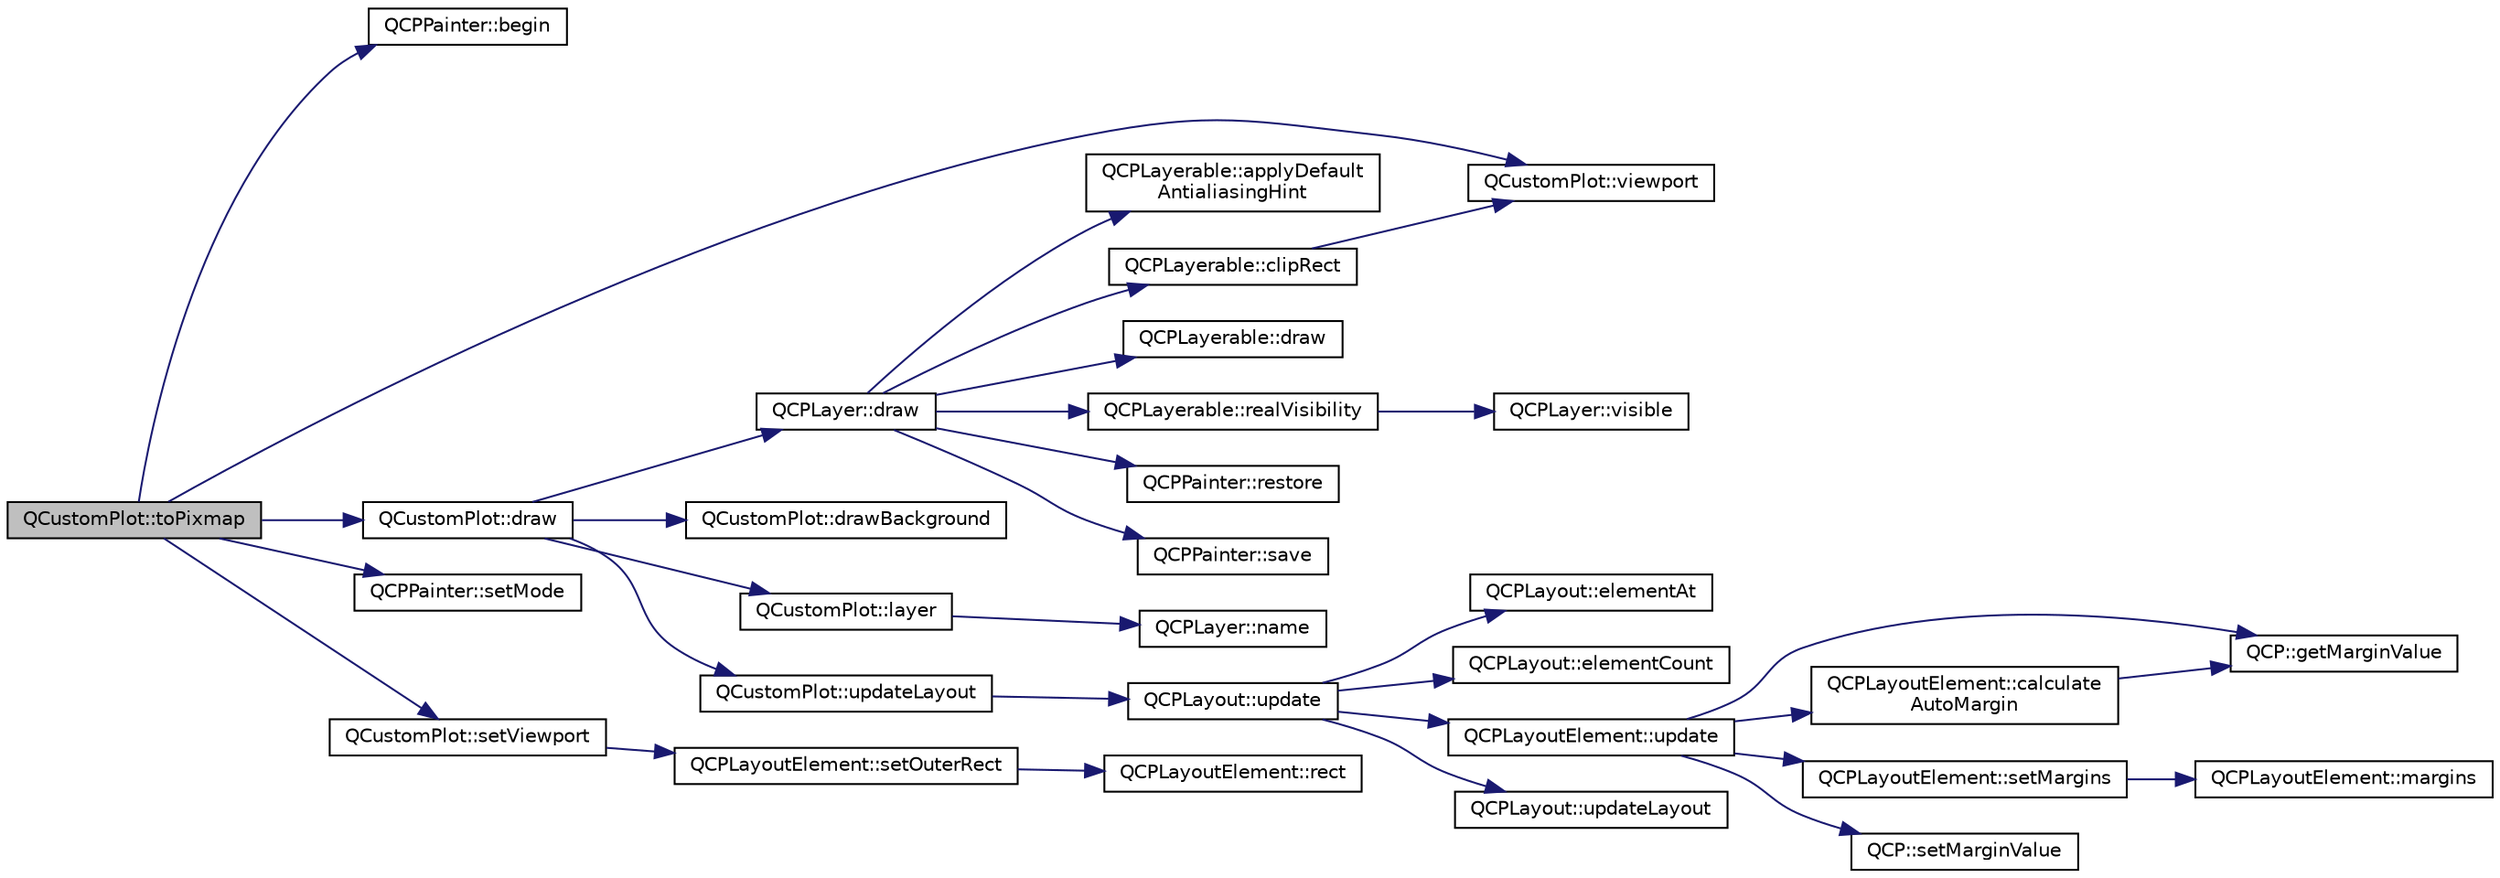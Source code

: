 digraph "QCustomPlot::toPixmap"
{
 // LATEX_PDF_SIZE
  edge [fontname="Helvetica",fontsize="10",labelfontname="Helvetica",labelfontsize="10"];
  node [fontname="Helvetica",fontsize="10",shape=record];
  rankdir="LR";
  Node1 [label="QCustomPlot::toPixmap",height=0.2,width=0.4,color="black", fillcolor="grey75", style="filled", fontcolor="black",tooltip=" "];
  Node1 -> Node2 [color="midnightblue",fontsize="10",style="solid",fontname="Helvetica"];
  Node2 [label="QCPPainter::begin",height=0.2,width=0.4,color="black", fillcolor="white", style="filled",URL="$classQCPPainter.html#a0a41146ccd619dceab6e25ec7b46b044",tooltip=" "];
  Node1 -> Node3 [color="midnightblue",fontsize="10",style="solid",fontname="Helvetica"];
  Node3 [label="QCustomPlot::draw",height=0.2,width=0.4,color="black", fillcolor="white", style="filled",URL="$classQCustomPlot.html#ad7a7d878bf050f101a43008e7d8fdb52",tooltip=" "];
  Node3 -> Node4 [color="midnightblue",fontsize="10",style="solid",fontname="Helvetica"];
  Node4 [label="QCPLayer::draw",height=0.2,width=0.4,color="black", fillcolor="white", style="filled",URL="$classQCPLayer.html#ab831a99c8d30b15ec4533ca341e8813b",tooltip=" "];
  Node4 -> Node5 [color="midnightblue",fontsize="10",style="solid",fontname="Helvetica"];
  Node5 [label="QCPLayerable::applyDefault\lAntialiasingHint",height=0.2,width=0.4,color="black", fillcolor="white", style="filled",URL="$classQCPLayerable.html#afdf83ddc6a265cbf4c89fe99d3d93473",tooltip=" "];
  Node4 -> Node6 [color="midnightblue",fontsize="10",style="solid",fontname="Helvetica"];
  Node6 [label="QCPLayerable::clipRect",height=0.2,width=0.4,color="black", fillcolor="white", style="filled",URL="$classQCPLayerable.html#acbcfc9ecc75433747b1978a77b1864b3",tooltip=" "];
  Node6 -> Node7 [color="midnightblue",fontsize="10",style="solid",fontname="Helvetica"];
  Node7 [label="QCustomPlot::viewport",height=0.2,width=0.4,color="black", fillcolor="white", style="filled",URL="$classQCustomPlot.html#a19842409b18f556b256d05e97fffc670",tooltip=" "];
  Node4 -> Node8 [color="midnightblue",fontsize="10",style="solid",fontname="Helvetica"];
  Node8 [label="QCPLayerable::draw",height=0.2,width=0.4,color="black", fillcolor="white", style="filled",URL="$classQCPLayerable.html#aecf2f7087482d4b6a78cb2770e5ed12d",tooltip=" "];
  Node4 -> Node9 [color="midnightblue",fontsize="10",style="solid",fontname="Helvetica"];
  Node9 [label="QCPLayerable::realVisibility",height=0.2,width=0.4,color="black", fillcolor="white", style="filled",URL="$classQCPLayerable.html#ab054e88f15d485defcb95e7376f119e7",tooltip=" "];
  Node9 -> Node10 [color="midnightblue",fontsize="10",style="solid",fontname="Helvetica"];
  Node10 [label="QCPLayer::visible",height=0.2,width=0.4,color="black", fillcolor="white", style="filled",URL="$classQCPLayer.html#ad1cc2d6b32d2abb33c7f449b964e068c",tooltip=" "];
  Node4 -> Node11 [color="midnightblue",fontsize="10",style="solid",fontname="Helvetica"];
  Node11 [label="QCPPainter::restore",height=0.2,width=0.4,color="black", fillcolor="white", style="filled",URL="$classQCPPainter.html#a64908e6298d5bbd83457dc987cc3a022",tooltip=" "];
  Node4 -> Node12 [color="midnightblue",fontsize="10",style="solid",fontname="Helvetica"];
  Node12 [label="QCPPainter::save",height=0.2,width=0.4,color="black", fillcolor="white", style="filled",URL="$classQCPPainter.html#a8fd6821ee6fecbfa04444c9062912abd",tooltip=" "];
  Node3 -> Node13 [color="midnightblue",fontsize="10",style="solid",fontname="Helvetica"];
  Node13 [label="QCustomPlot::drawBackground",height=0.2,width=0.4,color="black", fillcolor="white", style="filled",URL="$classQCustomPlot.html#a05dd52438cee4353b18c1e53a439008d",tooltip=" "];
  Node3 -> Node14 [color="midnightblue",fontsize="10",style="solid",fontname="Helvetica"];
  Node14 [label="QCustomPlot::layer",height=0.2,width=0.4,color="black", fillcolor="white", style="filled",URL="$classQCustomPlot.html#a0a96244e7773b242ef23c32b7bdfb159",tooltip=" "];
  Node14 -> Node15 [color="midnightblue",fontsize="10",style="solid",fontname="Helvetica"];
  Node15 [label="QCPLayer::name",height=0.2,width=0.4,color="black", fillcolor="white", style="filled",URL="$classQCPLayer.html#a37806f662b50b588fb1029a14fc5ef50",tooltip=" "];
  Node3 -> Node16 [color="midnightblue",fontsize="10",style="solid",fontname="Helvetica"];
  Node16 [label="QCustomPlot::updateLayout",height=0.2,width=0.4,color="black", fillcolor="white", style="filled",URL="$classQCustomPlot.html#a6e6693e2c249f65437382ffd93405e04",tooltip=" "];
  Node16 -> Node17 [color="midnightblue",fontsize="10",style="solid",fontname="Helvetica"];
  Node17 [label="QCPLayout::update",height=0.2,width=0.4,color="black", fillcolor="white", style="filled",URL="$classQCPLayout.html#a48ecc9c98ea90b547c3e27a931a8f7bd",tooltip=" "];
  Node17 -> Node18 [color="midnightblue",fontsize="10",style="solid",fontname="Helvetica"];
  Node18 [label="QCPLayout::elementAt",height=0.2,width=0.4,color="black", fillcolor="white", style="filled",URL="$classQCPLayout.html#afa73ca7d859f8a3ee5c73c9b353d2a56",tooltip=" "];
  Node17 -> Node19 [color="midnightblue",fontsize="10",style="solid",fontname="Helvetica"];
  Node19 [label="QCPLayout::elementCount",height=0.2,width=0.4,color="black", fillcolor="white", style="filled",URL="$classQCPLayout.html#a39d3e9ef5d9b82ab1885ba1cb9597e56",tooltip=" "];
  Node17 -> Node20 [color="midnightblue",fontsize="10",style="solid",fontname="Helvetica"];
  Node20 [label="QCPLayoutElement::update",height=0.2,width=0.4,color="black", fillcolor="white", style="filled",URL="$classQCPLayoutElement.html#a929c2ec62e0e0e1d8418eaa802e2af9b",tooltip=" "];
  Node20 -> Node21 [color="midnightblue",fontsize="10",style="solid",fontname="Helvetica"];
  Node21 [label="QCPLayoutElement::calculate\lAutoMargin",height=0.2,width=0.4,color="black", fillcolor="white", style="filled",URL="$classQCPLayoutElement.html#a005c9f0fe84bc1591a2cf2c46fd477b4",tooltip=" "];
  Node21 -> Node22 [color="midnightblue",fontsize="10",style="solid",fontname="Helvetica"];
  Node22 [label="QCP::getMarginValue",height=0.2,width=0.4,color="black", fillcolor="white", style="filled",URL="$namespaceQCP.html#a23a2679d3495c444acc26acc61e35b5b",tooltip=" "];
  Node20 -> Node22 [color="midnightblue",fontsize="10",style="solid",fontname="Helvetica"];
  Node20 -> Node23 [color="midnightblue",fontsize="10",style="solid",fontname="Helvetica"];
  Node23 [label="QCPLayoutElement::setMargins",height=0.2,width=0.4,color="black", fillcolor="white", style="filled",URL="$classQCPLayoutElement.html#a8f450b1f3f992ad576fce2c63d8b79cf",tooltip=" "];
  Node23 -> Node24 [color="midnightblue",fontsize="10",style="solid",fontname="Helvetica"];
  Node24 [label="QCPLayoutElement::margins",height=0.2,width=0.4,color="black", fillcolor="white", style="filled",URL="$classQCPLayoutElement.html#af4ac9450aa2d60863bf3a8ea0c940c9d",tooltip=" "];
  Node20 -> Node25 [color="midnightblue",fontsize="10",style="solid",fontname="Helvetica"];
  Node25 [label="QCP::setMarginValue",height=0.2,width=0.4,color="black", fillcolor="white", style="filled",URL="$namespaceQCP.html#afbf6e3084c108f2bb4372107945ee82f",tooltip=" "];
  Node17 -> Node26 [color="midnightblue",fontsize="10",style="solid",fontname="Helvetica"];
  Node26 [label="QCPLayout::updateLayout",height=0.2,width=0.4,color="black", fillcolor="white", style="filled",URL="$classQCPLayout.html#a165c77f6287ac92e8d03017ad913378b",tooltip=" "];
  Node1 -> Node27 [color="midnightblue",fontsize="10",style="solid",fontname="Helvetica"];
  Node27 [label="QCPPainter::setMode",height=0.2,width=0.4,color="black", fillcolor="white", style="filled",URL="$classQCPPainter.html#af6b1f7d2bbc548b10aa55d8b6ad49577",tooltip=" "];
  Node1 -> Node28 [color="midnightblue",fontsize="10",style="solid",fontname="Helvetica"];
  Node28 [label="QCustomPlot::setViewport",height=0.2,width=0.4,color="black", fillcolor="white", style="filled",URL="$classQCustomPlot.html#a3f9bc4b939dd8aaba9339fd09f273fc4",tooltip=" "];
  Node28 -> Node29 [color="midnightblue",fontsize="10",style="solid",fontname="Helvetica"];
  Node29 [label="QCPLayoutElement::setOuterRect",height=0.2,width=0.4,color="black", fillcolor="white", style="filled",URL="$classQCPLayoutElement.html#a38975ea13e36de8e53391ce41d94bc0f",tooltip=" "];
  Node29 -> Node30 [color="midnightblue",fontsize="10",style="solid",fontname="Helvetica"];
  Node30 [label="QCPLayoutElement::rect",height=0.2,width=0.4,color="black", fillcolor="white", style="filled",URL="$classQCPLayoutElement.html#a208effccfe2cca4a0eaf9393e60f2dd4",tooltip=" "];
  Node1 -> Node7 [color="midnightblue",fontsize="10",style="solid",fontname="Helvetica"];
}
